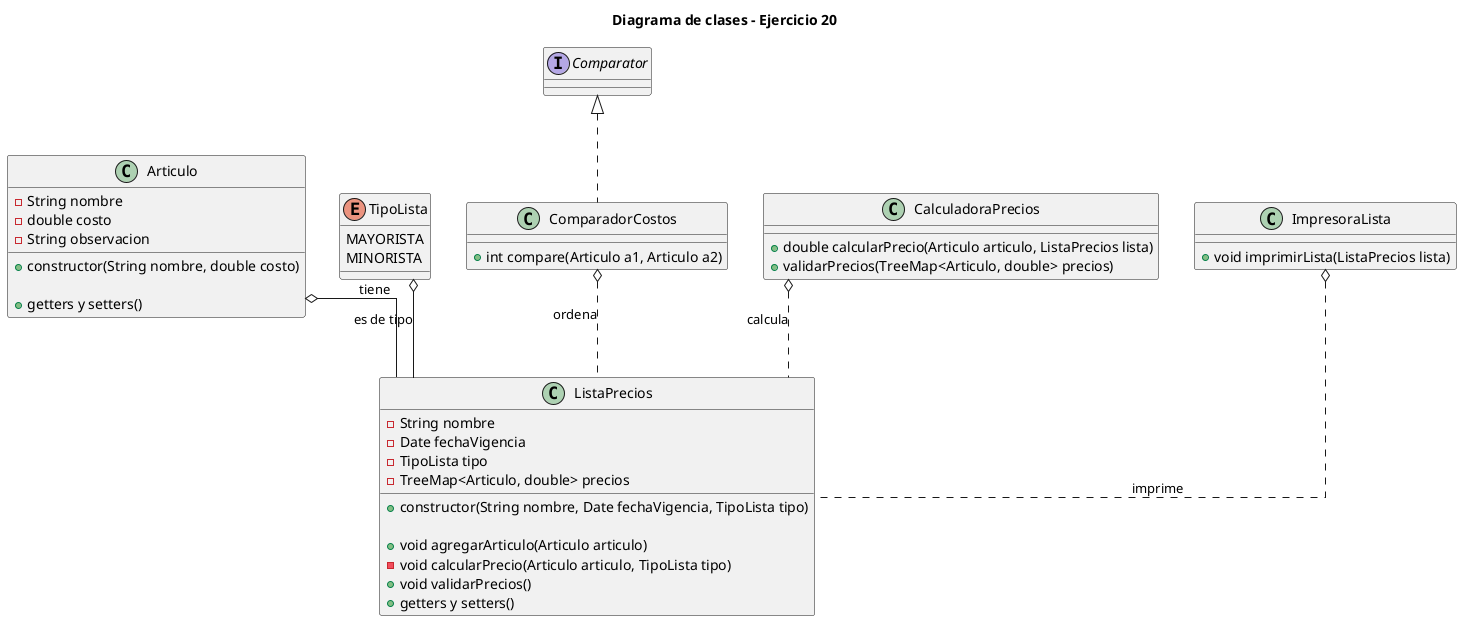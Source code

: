 @startuml
'https://plantuml.com/class-diagram

skinparam Linetype ortho

title "Diagrama de clases - Ejercicio 20"

class Articulo {
    - String nombre
    - double costo
    - String observacion

    + constructor(String nombre, double costo)

    + getters y setters()
}

class ListaPrecios {
    - String nombre
    - Date fechaVigencia
    - TipoLista tipo
    - TreeMap<Articulo, double> precios

    + constructor(String nombre, Date fechaVigencia, TipoLista tipo)

    + void agregarArticulo(Articulo articulo)
    - void calcularPrecio(Articulo articulo, TipoLista tipo)
    + void validarPrecios()
    + getters y setters()
}

enum TipoLista {
    MAYORISTA
    MINORISTA
}

class ComparadorCostos implements Comparator {
    + int compare(Articulo a1, Articulo a2)
}

class CalculadoraPrecios {
    + double calcularPrecio(Articulo articulo, ListaPrecios lista)
    + validarPrecios(TreeMap<Articulo, double> precios)
}

class ImpresoraLista {
    + void imprimirLista(ListaPrecios lista)
}

' relaciones
Articulo o-- ListaPrecios : "tiene"
TipoLista o-- ListaPrecios : "es de tipo"
CalculadoraPrecios o.. ListaPrecios : "calcula"
ComparadorCostos o.. ListaPrecios : "ordena"
ImpresoraLista o.. ListaPrecios : "imprime"

@enduml